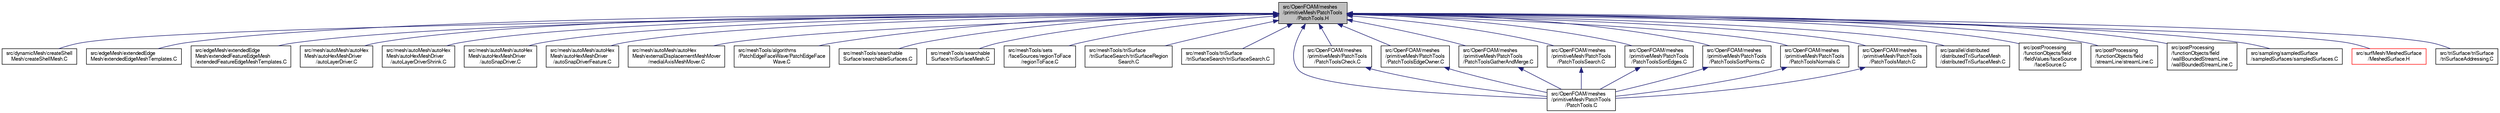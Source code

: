 digraph "src/OpenFOAM/meshes/primitiveMesh/PatchTools/PatchTools.H"
{
  bgcolor="transparent";
  edge [fontname="FreeSans",fontsize="10",labelfontname="FreeSans",labelfontsize="10"];
  node [fontname="FreeSans",fontsize="10",shape=record];
  Node142 [label="src/OpenFOAM/meshes\l/primitiveMesh/PatchTools\l/PatchTools.H",height=0.2,width=0.4,color="black", fillcolor="grey75", style="filled", fontcolor="black"];
  Node142 -> Node143 [dir="back",color="midnightblue",fontsize="10",style="solid",fontname="FreeSans"];
  Node143 [label="src/dynamicMesh/createShell\lMesh/createShellMesh.C",height=0.2,width=0.4,color="black",URL="$a00395.html"];
  Node142 -> Node144 [dir="back",color="midnightblue",fontsize="10",style="solid",fontname="FreeSans"];
  Node144 [label="src/edgeMesh/extendedEdge\lMesh/extendedEdgeMeshTemplates.C",height=0.2,width=0.4,color="black",URL="$a00986.html"];
  Node142 -> Node145 [dir="back",color="midnightblue",fontsize="10",style="solid",fontname="FreeSans"];
  Node145 [label="src/edgeMesh/extendedEdge\lMesh/extendedFeatureEdgeMesh\l/extendedFeatureEdgeMeshTemplates.C",height=0.2,width=0.4,color="black",URL="$a00998.html"];
  Node142 -> Node146 [dir="back",color="midnightblue",fontsize="10",style="solid",fontname="FreeSans"];
  Node146 [label="src/mesh/autoMesh/autoHex\lMesh/autoHexMeshDriver\l/autoLayerDriver.C",height=0.2,width=0.4,color="black",URL="$a06833.html",tooltip="All to do with adding cell layers. "];
  Node142 -> Node147 [dir="back",color="midnightblue",fontsize="10",style="solid",fontname="FreeSans"];
  Node147 [label="src/mesh/autoMesh/autoHex\lMesh/autoHexMeshDriver\l/autoLayerDriverShrink.C",height=0.2,width=0.4,color="black",URL="$a06839.html",tooltip="Shrinking mesh (part of adding cell layers) "];
  Node142 -> Node148 [dir="back",color="midnightblue",fontsize="10",style="solid",fontname="FreeSans"];
  Node148 [label="src/mesh/autoMesh/autoHex\lMesh/autoHexMeshDriver\l/autoSnapDriver.C",height=0.2,width=0.4,color="black",URL="$a06851.html",tooltip="All to do with snapping to the surface. "];
  Node142 -> Node149 [dir="back",color="midnightblue",fontsize="10",style="solid",fontname="FreeSans"];
  Node149 [label="src/mesh/autoMesh/autoHex\lMesh/autoHexMeshDriver\l/autoSnapDriverFeature.C",height=0.2,width=0.4,color="black",URL="$a06857.html"];
  Node142 -> Node150 [dir="back",color="midnightblue",fontsize="10",style="solid",fontname="FreeSans"];
  Node150 [label="src/mesh/autoMesh/autoHex\lMesh/externalDisplacementMeshMover\l/medialAxisMeshMover.C",height=0.2,width=0.4,color="black",URL="$a06899.html"];
  Node142 -> Node151 [dir="back",color="midnightblue",fontsize="10",style="solid",fontname="FreeSans"];
  Node151 [label="src/meshTools/algorithms\l/PatchEdgeFaceWave/PatchEdgeFace\lWave.C",height=0.2,width=0.4,color="black",URL="$a07205.html"];
  Node142 -> Node152 [dir="back",color="midnightblue",fontsize="10",style="solid",fontname="FreeSans"];
  Node152 [label="src/meshTools/searchable\lSurface/searchableSurfaces.C",height=0.2,width=0.4,color="black",URL="$a07829.html"];
  Node142 -> Node153 [dir="back",color="midnightblue",fontsize="10",style="solid",fontname="FreeSans"];
  Node153 [label="src/meshTools/searchable\lSurface/triSurfaceMesh.C",height=0.2,width=0.4,color="black",URL="$a07847.html"];
  Node142 -> Node154 [dir="back",color="midnightblue",fontsize="10",style="solid",fontname="FreeSans"];
  Node154 [label="src/meshTools/sets\l/faceSources/regionToFace\l/regionToFace.C",height=0.2,width=0.4,color="black",URL="$a08018.html"];
  Node142 -> Node155 [dir="back",color="midnightblue",fontsize="10",style="solid",fontname="FreeSans"];
  Node155 [label="src/meshTools/triSurface\l/triSurfaceSearch/triSurfaceRegion\lSearch.C",height=0.2,width=0.4,color="black",URL="$a08234.html"];
  Node142 -> Node156 [dir="back",color="midnightblue",fontsize="10",style="solid",fontname="FreeSans"];
  Node156 [label="src/meshTools/triSurface\l/triSurfaceSearch/triSurfaceSearch.C",height=0.2,width=0.4,color="black",URL="$a08240.html"];
  Node142 -> Node157 [dir="back",color="midnightblue",fontsize="10",style="solid",fontname="FreeSans"];
  Node157 [label="src/OpenFOAM/meshes\l/primitiveMesh/PatchTools\l/PatchTools.C",height=0.2,width=0.4,color="black",URL="$a11849.html"];
  Node142 -> Node158 [dir="back",color="midnightblue",fontsize="10",style="solid",fontname="FreeSans"];
  Node158 [label="src/OpenFOAM/meshes\l/primitiveMesh/PatchTools\l/PatchToolsCheck.C",height=0.2,width=0.4,color="black",URL="$a11855.html"];
  Node158 -> Node157 [dir="back",color="midnightblue",fontsize="10",style="solid",fontname="FreeSans"];
  Node142 -> Node159 [dir="back",color="midnightblue",fontsize="10",style="solid",fontname="FreeSans"];
  Node159 [label="src/OpenFOAM/meshes\l/primitiveMesh/PatchTools\l/PatchToolsEdgeOwner.C",height=0.2,width=0.4,color="black",URL="$a11858.html"];
  Node159 -> Node157 [dir="back",color="midnightblue",fontsize="10",style="solid",fontname="FreeSans"];
  Node142 -> Node160 [dir="back",color="midnightblue",fontsize="10",style="solid",fontname="FreeSans"];
  Node160 [label="src/OpenFOAM/meshes\l/primitiveMesh/PatchTools\l/PatchToolsGatherAndMerge.C",height=0.2,width=0.4,color="black",URL="$a11861.html"];
  Node160 -> Node157 [dir="back",color="midnightblue",fontsize="10",style="solid",fontname="FreeSans"];
  Node142 -> Node161 [dir="back",color="midnightblue",fontsize="10",style="solid",fontname="FreeSans"];
  Node161 [label="src/OpenFOAM/meshes\l/primitiveMesh/PatchTools\l/PatchToolsSearch.C",height=0.2,width=0.4,color="black",URL="$a11870.html",tooltip="Searching and marking zones of the patch. "];
  Node161 -> Node157 [dir="back",color="midnightblue",fontsize="10",style="solid",fontname="FreeSans"];
  Node142 -> Node162 [dir="back",color="midnightblue",fontsize="10",style="solid",fontname="FreeSans"];
  Node162 [label="src/OpenFOAM/meshes\l/primitiveMesh/PatchTools\l/PatchToolsSortEdges.C",height=0.2,width=0.4,color="black",URL="$a11873.html"];
  Node162 -> Node157 [dir="back",color="midnightblue",fontsize="10",style="solid",fontname="FreeSans"];
  Node142 -> Node163 [dir="back",color="midnightblue",fontsize="10",style="solid",fontname="FreeSans"];
  Node163 [label="src/OpenFOAM/meshes\l/primitiveMesh/PatchTools\l/PatchToolsSortPoints.C",height=0.2,width=0.4,color="black",URL="$a11876.html"];
  Node163 -> Node157 [dir="back",color="midnightblue",fontsize="10",style="solid",fontname="FreeSans"];
  Node142 -> Node164 [dir="back",color="midnightblue",fontsize="10",style="solid",fontname="FreeSans"];
  Node164 [label="src/OpenFOAM/meshes\l/primitiveMesh/PatchTools\l/PatchToolsNormals.C",height=0.2,width=0.4,color="black",URL="$a11867.html"];
  Node164 -> Node157 [dir="back",color="midnightblue",fontsize="10",style="solid",fontname="FreeSans"];
  Node142 -> Node165 [dir="back",color="midnightblue",fontsize="10",style="solid",fontname="FreeSans"];
  Node165 [label="src/OpenFOAM/meshes\l/primitiveMesh/PatchTools\l/PatchToolsMatch.C",height=0.2,width=0.4,color="black",URL="$a11864.html"];
  Node165 -> Node157 [dir="back",color="midnightblue",fontsize="10",style="solid",fontname="FreeSans"];
  Node142 -> Node166 [dir="back",color="midnightblue",fontsize="10",style="solid",fontname="FreeSans"];
  Node166 [label="src/parallel/distributed\l/distributedTriSurfaceMesh\l/distributedTriSurfaceMesh.C",height=0.2,width=0.4,color="black",URL="$a13055.html"];
  Node142 -> Node167 [dir="back",color="midnightblue",fontsize="10",style="solid",fontname="FreeSans"];
  Node167 [label="src/postProcessing\l/functionObjects/field\l/fieldValues/faceSource\l/faceSource.C",height=0.2,width=0.4,color="black",URL="$a13289.html"];
  Node142 -> Node168 [dir="back",color="midnightblue",fontsize="10",style="solid",fontname="FreeSans"];
  Node168 [label="src/postProcessing\l/functionObjects/field\l/streamLine/streamLine.C",height=0.2,width=0.4,color="black",URL="$a13418.html"];
  Node142 -> Node169 [dir="back",color="midnightblue",fontsize="10",style="solid",fontname="FreeSans"];
  Node169 [label="src/postProcessing\l/functionObjects/field\l/wallBoundedStreamLine\l/wallBoundedStreamLine.C",height=0.2,width=0.4,color="black",URL="$a13469.html"];
  Node142 -> Node170 [dir="back",color="midnightblue",fontsize="10",style="solid",fontname="FreeSans"];
  Node170 [label="src/sampling/sampledSurface\l/sampledSurfaces/sampledSurfaces.C",height=0.2,width=0.4,color="black",URL="$a14786.html"];
  Node142 -> Node171 [dir="back",color="midnightblue",fontsize="10",style="solid",fontname="FreeSans"];
  Node171 [label="src/surfMesh/MeshedSurface\l/MeshedSurface.H",height=0.2,width=0.4,color="red",URL="$a15041.html"];
  Node142 -> Node264 [dir="back",color="midnightblue",fontsize="10",style="solid",fontname="FreeSans"];
  Node264 [label="src/triSurface/triSurface\l/triSurfaceAddressing.C",height=0.2,width=0.4,color="black",URL="$a17027.html",tooltip="Contains fix for PrimitivePatch addressing (which doesn&#39;t work if surface is non-manifold). Should be moved into PrimitivePatch. "];
}
